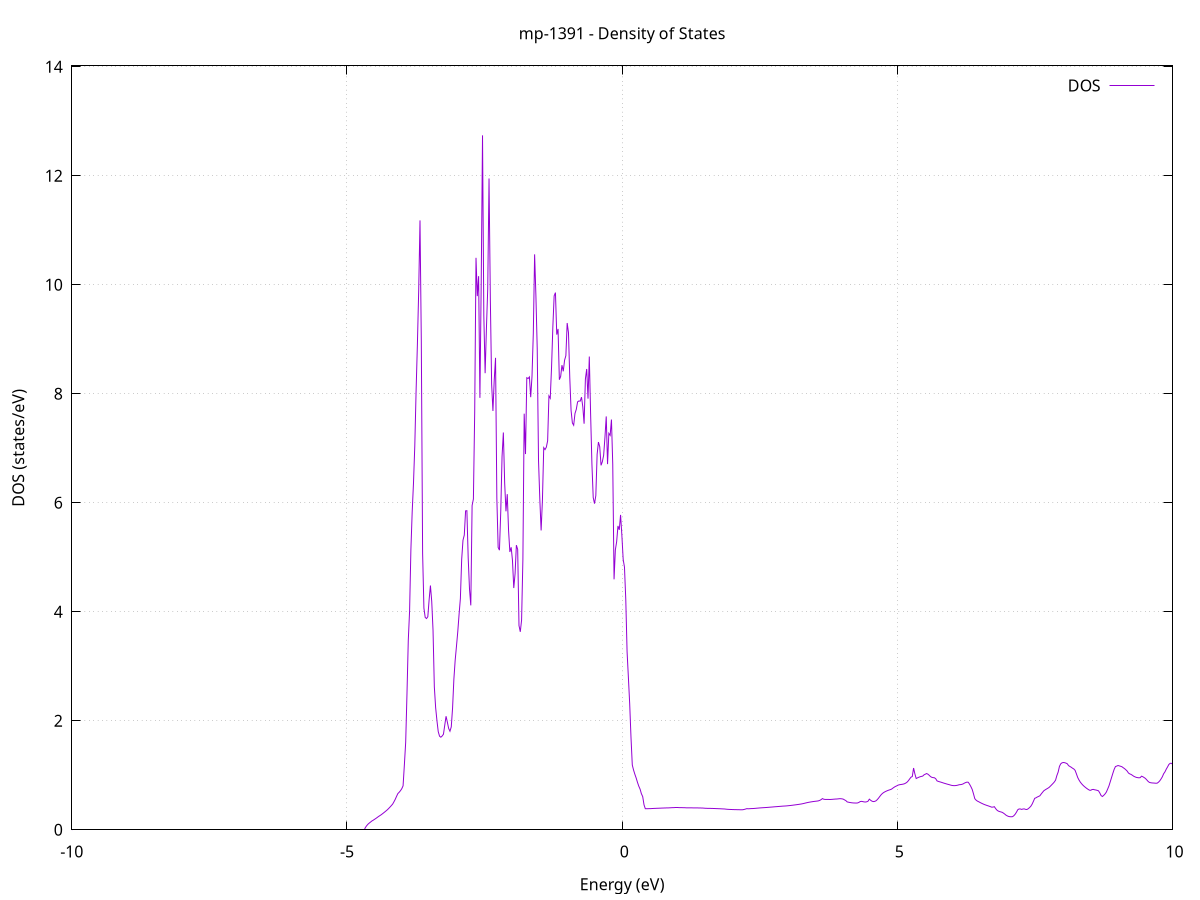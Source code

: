 set title 'mp-1391 - Density of States'
set xlabel 'Energy (eV)'
set ylabel 'DOS (states/eV)'
set grid
set xrange [-10:10]
set yrange [0:14.017]
set xzeroaxis lt -1
set terminal png size 800,600
set output 'mp-1391_dos_gnuplot.png'
plot '-' using 1:2 with lines title 'DOS'
-22.840400 0.000000
-22.816700 0.000000
-22.793100 0.000000
-22.769400 0.000000
-22.745700 0.000000
-22.722100 0.000000
-22.698400 0.000000
-22.674800 0.000000
-22.651100 0.000000
-22.627400 0.000000
-22.603800 0.000000
-22.580100 0.000000
-22.556400 0.000000
-22.532800 0.000000
-22.509100 0.000000
-22.485400 0.000000
-22.461800 0.000000
-22.438100 0.000000
-22.414500 0.000000
-22.390800 0.000000
-22.367100 0.000000
-22.343500 0.000000
-22.319800 0.000000
-22.296100 0.000000
-22.272500 0.000000
-22.248800 0.000000
-22.225100 0.000000
-22.201500 0.000000
-22.177800 0.000000
-22.154200 0.000000
-22.130500 0.000000
-22.106800 0.000000
-22.083200 0.000000
-22.059500 0.000000
-22.035800 0.000000
-22.012200 0.000000
-21.988500 0.000000
-21.964800 0.000000
-21.941200 0.000000
-21.917500 0.000000
-21.893900 0.000000
-21.870200 0.000000
-21.846500 0.000000
-21.822900 0.000000
-21.799200 0.000000
-21.775500 0.000000
-21.751900 0.000000
-21.728200 0.000000
-21.704500 0.000000
-21.680900 0.000000
-21.657200 0.000000
-21.633600 0.000000
-21.609900 0.000000
-21.586200 0.000000
-21.562600 0.000000
-21.538900 0.000000
-21.515200 0.000000
-21.491600 0.000000
-21.467900 0.000000
-21.444200 0.000000
-21.420600 0.000000
-21.396900 0.000000
-21.373300 0.000000
-21.349600 0.000000
-21.325900 0.000000
-21.302300 0.000000
-21.278600 0.000000
-21.254900 0.000000
-21.231300 0.000000
-21.207600 0.000000
-21.183900 0.000000
-21.160300 0.000000
-21.136600 0.000000
-21.113000 0.000000
-21.089300 0.000000
-21.065600 0.000000
-21.042000 0.000000
-21.018300 0.000000
-20.994600 0.000000
-20.971000 0.000000
-20.947300 0.000000
-20.923600 0.000000
-20.900000 0.000000
-20.876300 0.000000
-20.852700 0.000000
-20.829000 0.000000
-20.805300 0.000000
-20.781700 0.000000
-20.758000 0.000000
-20.734300 0.000000
-20.710700 0.000000
-20.687000 0.959300
-20.663300 3.181300
-20.639700 3.475700
-20.616000 3.776600
-20.592400 4.143800
-20.568700 4.564400
-20.545000 5.163900
-20.521400 6.027800
-20.497700 7.285000
-20.474000 9.298800
-20.450400 15.001000
-20.426700 14.900400
-20.403000 0.000000
-20.379400 0.000000
-20.355700 0.000000
-20.332100 0.000000
-20.308400 0.000000
-20.284700 0.000000
-20.261100 0.000000
-20.237400 0.000000
-20.213700 0.000000
-20.190100 0.000000
-20.166400 0.000000
-20.142700 0.000000
-20.119100 0.000000
-20.095400 0.000000
-20.071800 0.000000
-20.048100 0.000000
-20.024400 0.000000
-20.000800 0.000000
-19.977100 0.000000
-19.953400 0.000000
-19.929800 0.000000
-19.906100 0.000000
-19.882400 0.000000
-19.858800 0.000000
-19.835100 0.000000
-19.811500 0.000000
-19.787800 0.000000
-19.764100 0.000000
-19.740500 0.000000
-19.716800 0.000000
-19.693100 0.000000
-19.669500 0.000000
-19.645800 0.000000
-19.622100 0.000000
-19.598500 0.000000
-19.574800 0.000000
-19.551200 0.000000
-19.527500 0.000000
-19.503800 0.000000
-19.480200 0.000000
-19.456500 0.000000
-19.432800 0.000000
-19.409200 0.000000
-19.385500 0.000000
-19.361800 0.000000
-19.338200 0.000000
-19.314500 0.000000
-19.290900 0.000000
-19.267200 0.000000
-19.243500 0.000000
-19.219900 0.000000
-19.196200 0.000000
-19.172500 0.000000
-19.148900 0.000000
-19.125200 0.000000
-19.101500 0.000000
-19.077900 0.000000
-19.054200 0.000000
-19.030600 0.000000
-19.006900 0.000000
-18.983200 0.000000
-18.959600 0.000000
-18.935900 0.000000
-18.912200 0.000000
-18.888600 0.000000
-18.864900 0.000000
-18.841200 0.000000
-18.817600 0.000000
-18.793900 0.000000
-18.770300 0.000000
-18.746600 0.000000
-18.722900 0.000000
-18.699300 0.000000
-18.675600 0.000000
-18.651900 0.000000
-18.628300 0.000000
-18.604600 0.000000
-18.580900 0.000000
-18.557300 0.000000
-18.533600 0.000000
-18.510000 0.000000
-18.486300 0.000000
-18.462600 0.000000
-18.439000 0.000000
-18.415300 0.000000
-18.391600 0.000000
-18.368000 0.000000
-18.344300 0.000000
-18.320600 0.000000
-18.297000 0.000000
-18.273300 0.000000
-18.249700 0.000000
-18.226000 0.000000
-18.202300 0.000000
-18.178700 0.000000
-18.155000 0.000000
-18.131300 0.000000
-18.107700 0.000000
-18.084000 0.000000
-18.060300 0.000000
-18.036700 0.000000
-18.013000 0.000000
-17.989400 0.000000
-17.965700 0.000000
-17.942000 0.000000
-17.918400 0.000000
-17.894700 0.000000
-17.871000 0.000000
-17.847400 0.000000
-17.823700 0.000000
-17.800000 0.000000
-17.776400 0.000000
-17.752700 0.000000
-17.729100 0.000000
-17.705400 0.000000
-17.681700 0.000000
-17.658100 0.000000
-17.634400 0.000000
-17.610700 0.000000
-17.587100 0.000000
-17.563400 0.000000
-17.539700 0.000000
-17.516100 0.000000
-17.492400 0.000000
-17.468800 0.000000
-17.445100 0.000000
-17.421400 0.000000
-17.397800 0.000000
-17.374100 0.000000
-17.350400 0.000000
-17.326800 0.000000
-17.303100 0.000000
-17.279400 0.000000
-17.255800 0.000000
-17.232100 0.000000
-17.208500 0.000000
-17.184800 0.000000
-17.161100 0.000000
-17.137500 0.000000
-17.113800 0.000000
-17.090100 0.000000
-17.066500 0.000000
-17.042800 0.000000
-17.019100 0.000000
-16.995500 0.000000
-16.971800 0.000000
-16.948200 0.000000
-16.924500 0.000000
-16.900800 0.000000
-16.877200 0.000000
-16.853500 0.000000
-16.829800 0.000000
-16.806200 0.000000
-16.782500 0.000000
-16.758800 0.000000
-16.735200 0.000000
-16.711500 0.000000
-16.687900 0.000000
-16.664200 0.000000
-16.640500 0.000000
-16.616900 0.000000
-16.593200 0.000000
-16.569500 0.000000
-16.545900 0.000000
-16.522200 0.000000
-16.498500 0.000000
-16.474900 0.000000
-16.451200 0.000000
-16.427600 0.000000
-16.403900 0.000000
-16.380200 0.000000
-16.356600 0.000000
-16.332900 0.000000
-16.309200 0.000000
-16.285600 0.000000
-16.261900 0.000000
-16.238200 0.000000
-16.214600 0.000000
-16.190900 0.000000
-16.167300 0.000000
-16.143600 0.000000
-16.119900 0.000000
-16.096300 0.000000
-16.072600 0.000000
-16.048900 0.000000
-16.025300 0.000000
-16.001600 0.000000
-15.977900 0.000000
-15.954300 0.000000
-15.930600 0.000000
-15.907000 0.000000
-15.883300 0.000000
-15.859600 0.000000
-15.836000 0.000000
-15.812300 0.000000
-15.788600 0.000000
-15.765000 0.000000
-15.741300 0.000000
-15.717600 0.000000
-15.694000 0.000000
-15.670300 0.000000
-15.646700 0.000000
-15.623000 0.000000
-15.599300 0.000000
-15.575700 0.000000
-15.552000 0.000000
-15.528300 0.000000
-15.504700 0.000000
-15.481000 0.000000
-15.457300 0.000000
-15.433700 0.000000
-15.410000 0.000000
-15.386400 0.000000
-15.362700 0.000000
-15.339000 0.000000
-15.315400 0.000000
-15.291700 0.000000
-15.268000 0.000000
-15.244400 0.000000
-15.220700 0.000000
-15.197000 0.000000
-15.173400 0.000000
-15.149700 0.000000
-15.126100 0.000000
-15.102400 0.000000
-15.078700 0.000000
-15.055100 0.000000
-15.031400 0.000000
-15.007700 0.000000
-14.984100 0.000000
-14.960400 0.000000
-14.936700 0.000000
-14.913100 0.000000
-14.889400 0.000000
-14.865800 0.000000
-14.842100 0.000000
-14.818400 0.000000
-14.794800 0.000000
-14.771100 0.000000
-14.747400 0.000000
-14.723800 0.000000
-14.700100 0.000000
-14.676400 0.000000
-14.652800 0.000000
-14.629100 0.000000
-14.605500 0.000000
-14.581800 0.000000
-14.558100 0.000000
-14.534500 0.000000
-14.510800 0.000000
-14.487100 0.000000
-14.463500 0.000000
-14.439800 0.000000
-14.416100 0.000000
-14.392500 0.000000
-14.368800 0.000000
-14.345200 0.000000
-14.321500 0.000000
-14.297800 0.000000
-14.274200 0.000000
-14.250500 0.000000
-14.226800 0.000000
-14.203200 0.000000
-14.179500 0.000000
-14.155900 0.000000
-14.132200 0.000000
-14.108500 0.000000
-14.084900 0.000000
-14.061200 0.000000
-14.037500 0.000000
-14.013900 0.000000
-13.990200 0.000000
-13.966500 0.000000
-13.942900 0.000000
-13.919200 0.000000
-13.895600 0.000000
-13.871900 0.000000
-13.848200 0.000000
-13.824600 0.000000
-13.800900 0.000000
-13.777200 0.000000
-13.753600 0.000000
-13.729900 0.000000
-13.706200 0.000000
-13.682600 0.000000
-13.658900 0.000000
-13.635300 0.000000
-13.611600 0.000000
-13.587900 0.000000
-13.564300 0.000000
-13.540600 0.000000
-13.516900 0.000000
-13.493300 0.000000
-13.469600 0.000000
-13.445900 0.000000
-13.422300 0.000000
-13.398600 0.000000
-13.375000 0.000000
-13.351300 0.000000
-13.327600 0.000000
-13.304000 0.000000
-13.280300 0.000000
-13.256600 0.000000
-13.233000 0.000000
-13.209300 0.000000
-13.185600 0.000000
-13.162000 0.000000
-13.138300 0.000000
-13.114700 0.000000
-13.091000 0.000000
-13.067300 0.000000
-13.043700 0.000000
-13.020000 0.000000
-12.996300 0.000000
-12.972700 0.000000
-12.949000 0.000000
-12.925300 0.000000
-12.901700 0.000000
-12.878000 0.000000
-12.854400 0.000000
-12.830700 0.000000
-12.807000 0.000000
-12.783400 0.000000
-12.759700 0.000000
-12.736000 0.000000
-12.712400 0.000000
-12.688700 0.000000
-12.665000 0.000000
-12.641400 0.000000
-12.617700 0.000000
-12.594100 0.000000
-12.570400 0.000000
-12.546700 0.000000
-12.523100 0.000000
-12.499400 0.000000
-12.475700 0.000000
-12.452100 0.000000
-12.428400 0.000000
-12.404700 0.000000
-12.381100 0.000000
-12.357400 0.000000
-12.333800 0.000000
-12.310100 0.000000
-12.286400 0.000000
-12.262800 0.000000
-12.239100 0.000000
-12.215400 0.000000
-12.191800 0.000000
-12.168100 0.000000
-12.144400 0.000000
-12.120800 0.000000
-12.097100 0.000000
-12.073500 0.000000
-12.049800 0.000000
-12.026100 0.000000
-12.002500 0.000000
-11.978800 0.000000
-11.955100 0.000000
-11.931500 0.000000
-11.907800 0.000000
-11.884100 0.000000
-11.860500 0.000000
-11.836800 0.000000
-11.813200 0.000000
-11.789500 0.000000
-11.765800 0.000000
-11.742200 0.000000
-11.718500 0.000000
-11.694800 0.000000
-11.671200 0.000000
-11.647500 0.000000
-11.623800 0.000000
-11.600200 0.000000
-11.576500 0.000000
-11.552900 0.000000
-11.529200 0.000000
-11.505500 0.000000
-11.481900 0.000000
-11.458200 0.000000
-11.434500 0.000000
-11.410900 0.000000
-11.387200 0.000000
-11.363500 0.000000
-11.339900 0.000000
-11.316200 0.000000
-11.292600 0.000000
-11.268900 0.000000
-11.245200 0.000000
-11.221600 0.000000
-11.197900 0.000000
-11.174200 0.000000
-11.150600 0.000000
-11.126900 0.000000
-11.103200 0.000000
-11.079600 0.000000
-11.055900 0.000000
-11.032300 0.000000
-11.008600 0.000000
-10.984900 0.000000
-10.961300 0.000000
-10.937600 0.000000
-10.913900 0.000000
-10.890300 0.000000
-10.866600 0.000000
-10.842900 0.000000
-10.819300 0.000000
-10.795600 0.000000
-10.772000 0.000000
-10.748300 0.000000
-10.724600 0.000000
-10.701000 0.000000
-10.677300 0.000000
-10.653600 0.000000
-10.630000 0.000000
-10.606300 0.000000
-10.582600 0.000000
-10.559000 0.000000
-10.535300 0.000000
-10.511700 0.000000
-10.488000 0.000000
-10.464300 0.000000
-10.440700 0.000000
-10.417000 0.000000
-10.393300 0.000000
-10.369700 0.000000
-10.346000 0.000000
-10.322300 0.000000
-10.298700 0.000000
-10.275000 0.000000
-10.251400 0.000000
-10.227700 0.000000
-10.204000 0.000000
-10.180400 0.000000
-10.156700 0.000000
-10.133000 0.000000
-10.109400 0.000000
-10.085700 0.000000
-10.062000 0.000000
-10.038400 0.000000
-10.014700 0.000000
-9.991100 0.000000
-9.967400 0.000000
-9.943700 0.000000
-9.920100 0.000000
-9.896400 0.000000
-9.872700 0.000000
-9.849100 0.000000
-9.825400 0.000000
-9.801700 0.000000
-9.778100 0.000000
-9.754400 0.000000
-9.730800 0.000000
-9.707100 0.000000
-9.683400 0.000000
-9.659800 0.000000
-9.636100 0.000000
-9.612400 0.000000
-9.588800 0.000000
-9.565100 0.000000
-9.541400 0.000000
-9.517800 0.000000
-9.494100 0.000000
-9.470500 0.000000
-9.446800 0.000000
-9.423100 0.000000
-9.399500 0.000000
-9.375800 0.000000
-9.352100 0.000000
-9.328500 0.000000
-9.304800 0.000000
-9.281100 0.000000
-9.257500 0.000000
-9.233800 0.000000
-9.210200 0.000000
-9.186500 0.000000
-9.162800 0.000000
-9.139200 0.000000
-9.115500 0.000000
-9.091800 0.000000
-9.068200 0.000000
-9.044500 0.000000
-9.020800 0.000000
-8.997200 0.000000
-8.973500 0.000000
-8.949900 0.000000
-8.926200 0.000000
-8.902500 0.000000
-8.878900 0.000000
-8.855200 0.000000
-8.831500 0.000000
-8.807900 0.000000
-8.784200 0.000000
-8.760500 0.000000
-8.736900 0.000000
-8.713200 0.000000
-8.689600 0.000000
-8.665900 0.000000
-8.642200 0.000000
-8.618600 0.000000
-8.594900 0.000000
-8.571200 0.000000
-8.547600 0.000000
-8.523900 0.000000
-8.500200 0.000000
-8.476600 0.000000
-8.452900 0.000000
-8.429300 0.000000
-8.405600 0.000000
-8.381900 0.000000
-8.358300 0.000000
-8.334600 0.000000
-8.310900 0.000000
-8.287300 0.000000
-8.263600 0.000000
-8.239900 0.000000
-8.216300 0.000000
-8.192600 0.000000
-8.169000 0.000000
-8.145300 0.000000
-8.121600 0.000000
-8.098000 0.000000
-8.074300 0.000000
-8.050600 0.000000
-8.027000 0.000000
-8.003300 0.000000
-7.979600 0.000000
-7.956000 0.000000
-7.932300 0.000000
-7.908700 0.000000
-7.885000 0.000000
-7.861300 0.000000
-7.837700 0.000000
-7.814000 0.000000
-7.790300 0.000000
-7.766700 0.000000
-7.743000 0.000000
-7.719300 0.000000
-7.695700 0.000000
-7.672000 0.000000
-7.648400 0.000000
-7.624700 0.000000
-7.601000 0.000000
-7.577400 0.000000
-7.553700 0.000000
-7.530000 0.000000
-7.506400 0.000000
-7.482700 0.000000
-7.459000 0.000000
-7.435400 0.000000
-7.411700 0.000000
-7.388100 0.000000
-7.364400 0.000000
-7.340700 0.000000
-7.317100 0.000000
-7.293400 0.000000
-7.269700 0.000000
-7.246100 0.000000
-7.222400 0.000000
-7.198700 0.000000
-7.175100 0.000000
-7.151400 0.000000
-7.127800 0.000000
-7.104100 0.000000
-7.080400 0.000000
-7.056800 0.000000
-7.033100 0.000000
-7.009400 0.000000
-6.985800 0.000000
-6.962100 0.000000
-6.938400 0.000000
-6.914800 0.000000
-6.891100 0.000000
-6.867500 0.000000
-6.843800 0.000000
-6.820100 0.000000
-6.796500 0.000000
-6.772800 0.000000
-6.749100 0.000000
-6.725500 0.000000
-6.701800 0.000000
-6.678100 0.000000
-6.654500 0.000000
-6.630800 0.000000
-6.607200 0.000000
-6.583500 0.000000
-6.559800 0.000000
-6.536200 0.000000
-6.512500 0.000000
-6.488800 0.000000
-6.465200 0.000000
-6.441500 0.000000
-6.417800 0.000000
-6.394200 0.000000
-6.370500 0.000000
-6.346900 0.000000
-6.323200 0.000000
-6.299500 0.000000
-6.275900 0.000000
-6.252200 0.000000
-6.228500 0.000000
-6.204900 0.000000
-6.181200 0.000000
-6.157500 0.000000
-6.133900 0.000000
-6.110200 0.000000
-6.086600 0.000000
-6.062900 0.000000
-6.039200 0.000000
-6.015600 0.000000
-5.991900 0.000000
-5.968200 0.000000
-5.944600 0.000000
-5.920900 0.000000
-5.897200 0.000000
-5.873600 0.000000
-5.849900 0.000000
-5.826300 0.000000
-5.802600 0.000000
-5.778900 0.000000
-5.755300 0.000000
-5.731600 0.000000
-5.707900 0.000000
-5.684300 0.000000
-5.660600 0.000000
-5.636900 0.000000
-5.613300 0.000000
-5.589600 0.000000
-5.566000 0.000000
-5.542300 0.000000
-5.518600 0.000000
-5.495000 0.000000
-5.471300 0.000000
-5.447600 0.000000
-5.424000 0.000000
-5.400300 0.000000
-5.376600 0.000000
-5.353000 0.000000
-5.329300 0.000000
-5.305700 0.000000
-5.282000 0.000000
-5.258300 0.000000
-5.234700 0.000000
-5.211000 0.000000
-5.187300 0.000000
-5.163700 0.000000
-5.140000 0.000000
-5.116300 0.000000
-5.092700 0.000000
-5.069000 0.000000
-5.045400 0.000000
-5.021700 0.000000
-4.998000 0.000000
-4.974400 0.000000
-4.950700 0.000000
-4.927000 0.000000
-4.903400 0.000000
-4.879700 0.000000
-4.856000 0.000000
-4.832400 0.000000
-4.808700 0.000000
-4.785100 0.000000
-4.761400 0.000000
-4.737700 0.000000
-4.714100 0.000000
-4.690400 0.000000
-4.666700 0.038600
-4.643100 0.073200
-4.619400 0.101400
-4.595800 0.122400
-4.572100 0.141000
-4.548400 0.160600
-4.524800 0.174600
-4.501100 0.190500
-4.477400 0.206300
-4.453800 0.223200
-4.430100 0.241200
-4.406400 0.257000
-4.382800 0.272500
-4.359100 0.290400
-4.335500 0.309100
-4.311800 0.328200
-4.288100 0.348000
-4.264500 0.368500
-4.240800 0.392700
-4.217100 0.417800
-4.193500 0.443800
-4.169800 0.471500
-4.146100 0.513900
-4.122500 0.559800
-4.098800 0.613800
-4.075200 0.664300
-4.051500 0.688200
-4.027800 0.717400
-4.004200 0.753300
-3.980500 0.806500
-3.956800 1.193900
-3.933200 1.604200
-3.909500 2.497200
-3.885800 3.479300
-3.862200 4.013300
-3.838500 5.139500
-3.814900 5.835500
-3.791200 6.364400
-3.767500 7.050100
-3.743900 8.052900
-3.720200 8.909400
-3.696500 9.902200
-3.672900 11.181600
-3.649200 8.962700
-3.625500 5.074200
-3.601900 4.067200
-3.578200 3.895700
-3.554600 3.875900
-3.530900 3.909500
-3.507200 4.220700
-3.483600 4.482000
-3.459900 4.189800
-3.436200 3.660200
-3.412600 2.623000
-3.388900 2.241400
-3.365200 2.002700
-3.341600 1.801200
-3.317900 1.717300
-3.294300 1.698600
-3.270600 1.720200
-3.246900 1.753000
-3.223300 1.918100
-3.199600 2.083200
-3.175900 1.974700
-3.152300 1.859100
-3.128600 1.808300
-3.104900 1.888000
-3.081300 2.230300
-3.057600 2.759200
-3.034000 3.108300
-3.010300 3.367300
-2.986600 3.634900
-2.963000 3.953400
-2.939300 4.242300
-2.915600 4.962000
-2.892000 5.312200
-2.868300 5.407500
-2.844600 5.851900
-2.821000 5.854600
-2.797300 4.990000
-2.773700 4.421200
-2.750000 4.117200
-2.726300 5.949500
-2.702700 6.069000
-2.679000 7.670700
-2.655300 10.495000
-2.631700 9.792500
-2.608000 10.158300
-2.584300 7.925300
-2.560700 10.037100
-2.537000 12.742300
-2.513400 9.435300
-2.489700 8.377900
-2.466000 9.200400
-2.442400 9.926400
-2.418700 11.950500
-2.395000 9.740400
-2.371400 8.179400
-2.347700 7.685100
-2.324000 8.256300
-2.300400 8.659600
-2.276700 6.084100
-2.253100 5.180800
-2.229400 5.130500
-2.205700 5.838200
-2.182100 6.851000
-2.158400 7.290300
-2.134700 6.365100
-2.111100 5.843300
-2.087400 6.157900
-2.063700 5.488800
-2.040100 5.097600
-2.016400 5.183600
-1.992800 4.942300
-1.969100 4.436100
-1.945400 4.697500
-1.921800 5.222800
-1.898100 5.143500
-1.874400 3.747600
-1.850800 3.632200
-1.827100 3.848600
-1.803400 4.961600
-1.779800 7.635400
-1.756100 6.894500
-1.732500 8.294300
-1.708800 8.280300
-1.685100 8.309600
-1.661500 7.938600
-1.637800 8.322500
-1.614100 9.106800
-1.590500 10.558200
-1.566800 9.792900
-1.543100 8.829700
-1.519500 6.777900
-1.495800 6.064200
-1.472200 5.492200
-1.448500 6.048600
-1.424800 7.011800
-1.401200 6.976100
-1.377500 7.020000
-1.353800 7.137600
-1.330200 7.961300
-1.306500 7.918600
-1.282800 8.485400
-1.259200 9.224500
-1.235500 9.796700
-1.211900 9.856600
-1.188200 9.085800
-1.164500 9.190000
-1.140900 8.258500
-1.117200 8.318100
-1.093500 8.525700
-1.069900 8.412700
-1.046200 8.615200
-1.022500 8.699700
-0.998900 9.298600
-0.975200 9.122600
-0.951600 8.300300
-0.927900 7.694900
-0.904200 7.465000
-0.880600 7.422600
-0.856900 7.638800
-0.833200 7.714200
-0.809600 7.851800
-0.785900 7.868400
-0.762200 7.865000
-0.738600 7.938200
-0.714900 7.761200
-0.691300 7.451400
-0.667600 8.272300
-0.643900 8.454900
-0.620300 7.910800
-0.596600 8.683500
-0.572900 7.627700
-0.549300 6.713700
-0.525600 6.096200
-0.501900 5.984200
-0.478300 6.131500
-0.454600 6.889500
-0.431000 7.113900
-0.407300 7.029800
-0.383600 6.687200
-0.360000 6.751800
-0.336300 6.871400
-0.312600 7.199800
-0.289000 7.584600
-0.265300 6.710000
-0.241600 7.273800
-0.218000 7.237700
-0.194300 7.527600
-0.170700 6.703400
-0.147000 4.595600
-0.123300 5.135300
-0.099700 5.286300
-0.076000 5.575300
-0.052300 5.503500
-0.028700 5.777800
-0.005000 5.404100
0.018700 4.962000
0.042300 4.820000
0.066000 4.224800
0.089600 3.270600
0.113300 2.798100
0.137000 2.316000
0.160600 1.700800
0.184300 1.189000
0.208000 1.093500
0.231600 1.017000
0.255300 0.948300
0.279000 0.869000
0.302600 0.799800
0.326300 0.744700
0.349900 0.661000
0.373600 0.608800
0.397300 0.458600
0.420900 0.386400
0.444600 0.386500
0.468300 0.387000
0.491900 0.387700
0.515600 0.388200
0.539300 0.389500
0.562900 0.390900
0.586600 0.392200
0.610200 0.393300
0.633900 0.394300
0.657600 0.395200
0.681200 0.396200
0.704900 0.397200
0.728600 0.398200
0.752200 0.399100
0.775900 0.400000
0.799600 0.400900
0.823200 0.401200
0.846900 0.402000
0.870500 0.403500
0.894200 0.404900
0.917900 0.406100
0.941500 0.406600
0.965200 0.406500
0.988900 0.406500
1.012500 0.406500
1.036200 0.406400
1.059900 0.406200
1.083500 0.405900
1.107200 0.405500
1.130800 0.405000
1.154500 0.403400
1.178200 0.402700
1.201800 0.402500
1.225500 0.402400
1.249200 0.402200
1.272800 0.402000
1.296500 0.401800
1.320200 0.401700
1.343800 0.401500
1.367500 0.401100
1.391100 0.400600
1.414800 0.400000
1.438500 0.399400
1.462100 0.398700
1.485800 0.396800
1.509500 0.394800
1.533100 0.393800
1.556800 0.393000
1.580500 0.392500
1.604100 0.392300
1.627800 0.391900
1.651400 0.391000
1.675100 0.390000
1.698800 0.389000
1.722400 0.388100
1.746100 0.387100
1.769800 0.386100
1.793400 0.385000
1.817100 0.383800
1.840800 0.382600
1.864400 0.381200
1.888100 0.378100
1.911700 0.375800
1.935400 0.374200
1.959100 0.373100
1.982700 0.372000
2.006400 0.371000
2.030100 0.370200
2.053700 0.369600
2.077400 0.369000
2.101100 0.368500
2.124700 0.367900
2.148400 0.367400
2.172000 0.366900
2.195700 0.368200
2.219400 0.373900
2.243000 0.380500
2.266700 0.387800
2.290400 0.385000
2.314000 0.386600
2.337700 0.388400
2.361400 0.389300
2.385000 0.390400
2.408700 0.392400
2.432300 0.394600
2.456000 0.396600
2.479700 0.399000
2.503300 0.400900
2.527000 0.402700
2.550700 0.404400
2.574300 0.405900
2.598000 0.407400
2.621700 0.409000
2.645300 0.411000
2.669000 0.413000
2.692600 0.415000
2.716300 0.417000
2.740000 0.419000
2.763600 0.421000
2.787300 0.423000
2.811000 0.424800
2.834600 0.426800
2.858300 0.428800
2.882000 0.430800
2.905600 0.432800
2.929300 0.434600
2.952900 0.435800
2.976600 0.437400
3.000300 0.439600
3.023900 0.442100
3.047600 0.444700
3.071300 0.447400
3.094900 0.450300
3.118600 0.453500
3.142300 0.456700
3.165900 0.459900
3.189600 0.463200
3.213200 0.466700
3.236900 0.470300
3.260600 0.474400
3.284200 0.479300
3.307900 0.484900
3.331600 0.490900
3.355200 0.496600
3.378900 0.501800
3.402600 0.506500
3.426200 0.510600
3.449900 0.514500
3.473500 0.518100
3.497200 0.521300
3.520900 0.524200
3.544500 0.526900
3.568200 0.531200
3.591900 0.540300
3.615500 0.553500
3.639200 0.572500
3.662900 0.560500
3.686500 0.557100
3.710200 0.556900
3.733800 0.556600
3.757500 0.556300
3.781200 0.555900
3.804800 0.557500
3.828500 0.559600
3.852200 0.561700
3.875800 0.563600
3.899500 0.564800
3.923200 0.567100
3.946800 0.569800
3.970500 0.570000
3.994100 0.567500
4.017800 0.562000
4.041500 0.548000
4.065100 0.534800
4.088800 0.511400
4.112500 0.505800
4.136100 0.500900
4.159800 0.497000
4.183500 0.493900
4.207100 0.491800
4.230800 0.491100
4.254400 0.490200
4.278100 0.492200
4.301800 0.502500
4.325400 0.517500
4.349100 0.521400
4.372800 0.516700
4.396400 0.511400
4.420100 0.509400
4.443800 0.513600
4.467400 0.523800
4.491100 0.561800
4.514700 0.541800
4.538400 0.525600
4.562100 0.517000
4.585700 0.520300
4.609400 0.529500
4.633100 0.550500
4.656700 0.578100
4.680400 0.610000
4.704100 0.640800
4.727700 0.665000
4.751400 0.683200
4.775000 0.696800
4.798700 0.708600
4.822400 0.718900
4.846000 0.727900
4.869700 0.735700
4.893400 0.744800
4.917000 0.762600
4.940700 0.779700
4.964300 0.794300
4.988000 0.804800
5.011700 0.818600
5.035300 0.825400
5.059000 0.829900
5.082700 0.833200
5.106300 0.837800
5.130000 0.844700
5.153700 0.857000
5.177300 0.874100
5.201000 0.900500
5.224600 0.933700
5.248300 0.965000
5.272000 0.977400
5.295600 1.132700
5.319300 1.024800
5.343000 0.940500
5.366600 0.952600
5.390300 0.963800
5.414000 0.972900
5.437600 0.979300
5.461300 0.985000
5.484900 1.007900
5.508600 1.020000
5.532300 1.032000
5.555900 1.020000
5.579600 0.999600
5.603300 0.976300
5.626900 0.962400
5.650600 0.957200
5.674300 0.954200
5.697900 0.936500
5.721600 0.897100
5.745200 0.887600
5.768900 0.880400
5.792600 0.873600
5.816200 0.865900
5.839900 0.857700
5.863600 0.850300
5.887200 0.843300
5.910900 0.836300
5.934600 0.830100
5.958200 0.823000
5.981900 0.816200
6.005500 0.811700
6.029200 0.809700
6.052900 0.810700
6.076500 0.813700
6.100200 0.819300
6.123900 0.826700
6.147500 0.828400
6.171200 0.832900
6.194900 0.841500
6.218500 0.855700
6.242200 0.866900
6.265800 0.874400
6.289500 0.871600
6.313200 0.835200
6.336800 0.791500
6.360500 0.740700
6.384200 0.659000
6.407800 0.570700
6.431500 0.543500
6.455200 0.526100
6.478800 0.514500
6.502500 0.501100
6.526100 0.489100
6.549800 0.477800
6.573500 0.466800
6.597100 0.457700
6.620800 0.449000
6.644500 0.441000
6.668100 0.432800
6.691800 0.424000
6.715500 0.414800
6.739100 0.416300
6.762800 0.423700
6.786400 0.388600
6.810100 0.360700
6.833800 0.343500
6.857400 0.334100
6.881100 0.327700
6.904800 0.320200
6.928400 0.305500
6.952100 0.287800
6.975800 0.267500
6.999400 0.254200
7.023100 0.244300
7.046700 0.239800
7.070400 0.238600
7.094100 0.241000
7.117700 0.258500
7.141400 0.285700
7.165100 0.323300
7.188700 0.367800
7.212400 0.382300
7.236100 0.381500
7.259700 0.373900
7.283400 0.381400
7.307000 0.382900
7.330700 0.374200
7.354400 0.371800
7.378000 0.385800
7.401700 0.406800
7.425400 0.431500
7.449000 0.469600
7.472700 0.522100
7.496400 0.577000
7.520000 0.586700
7.543700 0.601400
7.567300 0.611800
7.591000 0.624500
7.614700 0.657300
7.638300 0.687100
7.662000 0.715800
7.685700 0.732000
7.709300 0.747000
7.733000 0.761100
7.756700 0.776700
7.780300 0.799500
7.804000 0.824000
7.827600 0.848500
7.851300 0.875200
7.875000 0.909900
7.898600 0.993700
7.922300 1.058800
7.946000 1.163300
7.969600 1.210500
7.993300 1.228800
8.017000 1.234600
8.040600 1.231200
8.064300 1.222800
8.087900 1.211300
8.111600 1.177000
8.135300 1.161900
8.158900 1.148200
8.182600 1.130300
8.206300 1.116200
8.229900 1.091000
8.253600 1.027800
8.277300 0.960300
8.300900 0.913700
8.324600 0.875100
8.348200 0.844800
8.371900 0.818900
8.395600 0.796300
8.419200 0.776400
8.442900 0.758000
8.466600 0.741500
8.490200 0.726900
8.513900 0.724200
8.537600 0.737900
8.561200 0.740900
8.584900 0.733800
8.608500 0.729600
8.632200 0.723200
8.655900 0.714300
8.679500 0.674700
8.703200 0.626700
8.726900 0.610700
8.750500 0.631600
8.774200 0.657500
8.797900 0.691500
8.821500 0.746200
8.845200 0.804100
8.868800 0.880700
8.892500 0.958000
8.916200 1.035800
8.939800 1.107700
8.963500 1.160000
8.987200 1.168900
9.010800 1.179100
9.034500 1.172000
9.058200 1.164900
9.081800 1.156200
9.105500 1.138300
9.129100 1.121900
9.152800 1.100500
9.176500 1.076600
9.200100 1.041000
9.223800 1.025400
9.247500 1.015500
9.271100 1.000100
9.294800 0.982700
9.318500 0.971100
9.342100 0.961600
9.365800 0.957000
9.389400 0.953400
9.413100 0.956300
9.436800 0.983200
9.460400 0.973600
9.484100 0.958700
9.507800 0.942400
9.531400 0.916900
9.555100 0.889600
9.578800 0.870200
9.602400 0.863400
9.626100 0.859800
9.649700 0.858200
9.673400 0.856400
9.697100 0.854000
9.720700 0.855100
9.744400 0.872600
9.768100 0.897300
9.791700 0.931900
9.815400 0.972100
9.839100 1.027700
9.862700 1.062300
9.886400 1.111600
9.910000 1.152800
9.933700 1.198100
9.957400 1.219000
9.981000 1.219800
10.004700 1.199000
10.028400 1.188300
10.052000 1.195100
10.075700 1.209000
10.099400 1.230100
10.123000 1.259600
10.146700 1.297900
10.170300 1.320700
10.194000 1.318500
10.217700 1.311000
10.241300 1.301200
10.265000 1.328300
10.288700 1.267600
10.312300 1.253900
10.336000 1.239800
10.359700 1.222200
10.383300 1.204000
10.407000 1.187000
10.430600 1.175900
10.454300 1.151400
10.478000 1.118100
10.501600 1.090400
10.525300 1.067500
10.549000 1.047700
10.572600 1.033700
10.596300 1.022700
10.620000 1.015400
10.643600 1.014600
10.667300 1.016800
10.690900 1.046300
10.714600 1.101800
10.738300 1.054200
10.761900 1.057100
10.785600 1.038500
10.809300 1.017500
10.832900 0.993900
10.856600 0.967600
10.880300 0.941800
10.903900 0.926300
10.927600 0.916200
10.951200 0.904900
10.974900 0.893400
10.998600 0.887000
11.022200 0.882900
11.045900 0.880800
11.069600 0.880400
11.093200 0.866700
11.116900 0.832100
11.140600 0.820800
11.164200 0.813900
11.187900 0.807400
11.211500 0.801300
11.235200 0.807800
11.258900 0.849200
11.282500 0.899600
11.306200 0.932900
11.329900 0.972700
11.353500 1.013700
11.377200 1.049000
11.400900 1.080500
11.424500 1.109300
11.448200 1.132600
11.471800 1.141400
11.495500 1.127600
11.519200 1.097800
11.542800 1.063100
11.566500 1.032100
11.590200 0.963700
11.613800 0.921800
11.637500 0.901200
11.661200 0.886200
11.684800 0.889000
11.708500 0.903900
11.732100 0.922700
11.755800 0.946900
11.779500 0.972600
11.803100 0.986500
11.826800 1.024800
11.850500 1.041300
11.874100 1.066900
11.897800 1.104500
11.921500 1.171900
11.945100 1.196200
11.968800 1.184500
11.992400 1.188400
12.016100 1.222200
12.039800 1.264700
12.063400 1.307400
12.087100 1.425000
12.110800 1.501900
12.134400 1.510700
12.158100 1.485700
12.181800 1.534500
12.205400 1.540800
12.229100 1.557200
12.252700 1.572000
12.276400 1.524900
12.300100 1.416300
12.323700 1.361500
12.347400 1.323600
12.371100 1.283300
12.394700 1.245800
12.418400 1.219700
12.442100 1.201300
12.465700 1.187900
12.489400 1.173700
12.513000 1.158000
12.536700 1.146900
12.560400 1.141800
12.584000 1.157300
12.607700 1.201900
12.631400 1.200700
12.655000 1.198900
12.678700 1.205900
12.702400 1.204700
12.726000 1.173200
12.749700 1.128900
12.773300 1.159400
12.797000 1.180900
12.820700 1.175200
12.844300 1.142100
12.868000 1.125100
12.891700 1.119000
12.915300 1.103100
12.939000 1.089400
12.962700 1.084800
12.986300 1.071700
13.010000 1.041400
13.033600 1.041600
13.057300 1.037800
13.081000 1.047200
13.104600 1.064500
13.128300 1.083000
13.152000 1.104600
13.175600 1.123500
13.199300 1.146700
13.223000 1.171000
13.246600 1.177200
13.270300 1.177900
13.293900 1.179600
13.317600 1.186400
13.341300 1.198500
13.364900 1.210500
13.388600 1.220600
13.412300 1.211000
13.435900 1.254700
13.459600 1.309400
13.483300 1.300600
13.506900 1.275900
13.530600 1.276500
13.554200 1.278000
13.577900 1.279400
13.601600 1.291700
13.625200 1.338200
13.648900 1.393700
13.672600 1.426800
13.696200 1.444100
13.719900 1.462800
13.743600 1.464100
13.767200 1.428800
13.790900 1.424000
13.814500 1.426800
13.838200 1.421500
13.861900 1.415600
13.885500 1.403800
13.909200 1.392000
13.932900 1.388100
13.956500 1.387400
13.980200 1.377800
14.003900 1.376800
14.027500 1.357000
14.051200 1.338400
14.074800 1.326400
14.098500 1.322800
14.122200 1.320500
14.145800 1.316800
14.169500 1.310100
14.193200 1.300000
14.216800 1.295400
14.240500 1.290400
14.264100 1.285400
14.287800 1.278200
14.311500 1.270900
14.335100 1.267900
14.358800 1.272000
14.382500 1.281800
14.406100 1.294500
14.429800 1.303300
14.453500 1.312300
14.477100 1.316400
14.500800 1.311600
14.524400 1.312200
14.548100 1.319400
14.571800 1.320200
14.595400 1.314100
14.619100 1.312700
14.642800 1.308400
14.666400 1.310100
14.690100 1.314200
14.713800 1.320800
14.737400 1.329800
14.761100 1.304300
14.784700 1.265200
14.808400 1.239800
14.832100 1.222900
14.855700 1.212600
14.879400 1.206000
14.903100 1.194400
14.926700 1.174900
14.950400 1.167400
14.974100 1.160700
14.997700 1.150600
15.021400 1.142200
15.045000 1.134400
15.068700 1.126800
15.092400 1.119100
15.116000 1.110900
15.139700 1.110700
15.163400 1.097100
15.187000 1.084100
15.210700 1.076300
15.234400 1.069100
15.258000 1.062500
15.281700 1.056300
15.305300 1.050400
15.329000 1.044600
15.352700 1.039000
15.376300 1.033900
15.400000 1.028900
15.423700 1.025900
15.447300 1.023100
15.471000 1.018200
15.494700 1.013300
15.518300 1.009800
15.542000 1.001800
15.565600 0.991500
15.589300 0.981200
15.613000 0.970800
15.636600 0.960900
15.660300 0.952000
15.684000 0.947300
15.707600 0.941800
15.731300 0.930400
15.755000 0.923000
15.778600 0.918200
15.802300 0.914300
15.825900 0.917200
15.849600 0.918800
15.873300 0.919800
15.896900 0.915200
15.920600 0.913300
15.944300 0.919900
15.967900 0.920400
15.991600 0.911200
16.015300 0.903500
16.038900 0.898100
16.062600 0.894100
16.086200 0.893000
16.109900 0.892100
16.133600 0.892900
16.157200 0.895200
16.180900 0.899500
16.204600 0.904600
16.228200 0.910100
16.251900 0.915500
16.275600 0.923300
16.299200 0.935200
16.322900 0.945800
16.346500 0.966700
16.370200 0.987800
16.393900 1.009800
16.417500 1.027600
16.441200 1.057200
16.464900 1.088300
16.488500 1.187400
16.512200 1.354100
16.535900 1.270300
16.559500 1.207700
16.583200 1.173800
16.606800 1.153900
16.630500 1.120600
16.654200 1.093200
16.677800 1.069100
16.701500 1.048800
16.725200 1.032500
16.748800 1.019100
16.772500 1.008900
16.796200 0.999100
16.819800 0.990600
16.843500 0.983400
16.867100 0.972400
16.890800 0.959800
16.914500 0.951000
16.938100 0.937400
16.961800 0.930000
16.985500 0.924200
17.009100 0.918500
17.032800 0.912500
17.056500 0.906200
17.080100 0.900600
17.103800 0.896800
17.127400 0.895100
17.151100 0.891900
17.174800 0.886800
17.198400 0.880200
17.222100 0.874000
17.245800 0.867100
17.269400 0.860800
17.293100 0.854800
17.316800 0.848600
17.340400 0.840400
17.364100 0.824200
17.387700 0.810400
17.411400 0.796900
17.435100 0.781500
17.458700 0.763900
17.482400 0.750700
17.506100 0.738100
17.529700 0.725800
17.553400 0.713600
17.577100 0.704300
17.600700 0.700800
17.624400 0.703300
17.648000 0.711200
17.671700 0.724000
17.695400 0.804500
17.719000 0.953600
17.742700 1.156100
17.766400 1.109400
17.790000 1.139900
17.813700 1.168100
17.837400 1.172900
17.861000 1.172900
17.884700 1.204800
17.908300 1.254800
17.932000 1.280000
17.955700 1.299900
17.979300 1.339300
18.003000 1.398700
18.026700 1.450100
18.050300 1.493500
18.074000 1.524800
18.097700 1.571300
18.121300 1.620300
18.145000 1.670500
18.168600 1.722100
18.192300 1.753100
18.216000 1.752800
18.239600 1.758200
18.263300 1.760100
18.287000 1.761500
18.310600 1.796800
18.334300 1.794400
18.358000 1.799900
18.381600 1.816000
18.405300 1.858900
18.428900 1.928800
18.452600 2.026400
18.476300 2.093300
18.499900 2.144600
18.523600 2.198100
18.547300 2.267100
18.570900 2.402100
18.594600 2.451100
18.618300 2.535900
18.641900 2.541700
18.665600 2.527700
18.689200 2.540100
18.712900 2.564300
18.736600 2.589600
18.760200 2.624100
18.783900 2.679600
18.807600 2.746300
18.831200 2.756000
18.854900 2.756200
18.878600 2.735600
18.902200 2.682300
18.925900 2.614500
18.949500 2.615400
18.973200 2.668800
18.996900 2.490100
19.020500 2.389800
19.044200 2.083600
19.067900 1.867300
19.091500 1.739800
19.115200 1.631600
19.138900 1.550600
19.162500 1.503900
19.186200 1.453700
19.209800 1.426200
19.233500 1.372600
19.257200 1.361800
19.280800 1.363500
19.304500 1.377000
19.328200 1.389700
19.351800 1.400300
19.375500 1.405300
19.399200 1.409000
19.422800 1.416000
19.446500 1.416800
19.470100 1.412900
19.493800 1.404800
19.517500 1.387400
19.541100 1.359000
19.564800 1.344500
19.588500 1.337200
19.612100 1.337800
19.635800 1.345000
19.659500 1.342600
19.683100 1.361500
19.706800 1.351800
19.730400 1.341200
19.754100 1.336100
19.777800 1.327500
19.801400 1.370500
19.825100 1.334500
19.848800 1.325700
19.872400 1.336400
19.896100 1.418700
19.919800 1.424400
19.943400 1.394300
19.967100 1.381800
19.990700 1.380600
20.014400 1.370800
20.038100 1.325800
20.061700 1.282400
20.085400 1.264900
20.109100 1.260100
20.132700 1.265800
20.156400 1.264600
20.180100 1.219600
20.203700 1.158300
20.227400 1.109400
20.251000 1.068900
20.274700 1.037400
20.298400 1.014500
20.322000 1.023100
20.345700 1.160900
20.369400 1.104600
20.393000 1.091300
20.416700 1.087000
20.440400 1.087200
20.464000 1.056000
20.487700 1.010600
20.511300 0.965000
20.535000 0.911100
20.558700 0.853400
20.582300 0.790700
20.606000 0.745300
20.629700 0.711700
20.653300 0.682000
20.677000 0.653100
20.700700 0.628900
20.724300 0.618400
20.748000 0.614400
20.771600 0.609400
20.795300 0.600800
20.819000 0.581900
20.842600 0.563300
20.866300 0.543400
20.890000 0.522800
20.913600 0.499200
20.937300 0.472100
20.961000 0.442000
20.984600 0.413300
21.008300 0.386900
21.031900 0.361700
21.055600 0.337300
21.079300 0.313200
21.102900 0.290500
21.126600 0.270300
21.150300 0.252600
21.173900 0.236500
21.197600 0.220500
21.221300 0.204800
21.244900 0.189300
21.268600 0.174600
21.292200 0.160900
21.315900 0.148900
21.339600 0.138400
21.363200 0.127800
21.386900 0.115700
21.410600 0.100700
21.434200 0.093000
21.457900 0.089600
21.481600 0.086400
21.505200 0.083200
21.528900 0.079700
21.552500 0.075700
21.576200 0.070500
21.599900 0.065400
21.623500 0.060500
21.647200 0.055900
21.670900 0.051400
21.694500 0.047100
21.718200 0.043200
21.741900 0.039500
21.765500 0.036200
21.789200 0.033200
21.812800 0.030200
21.836500 0.027400
21.860200 0.024600
21.883800 0.021900
21.907500 0.019200
21.931200 0.016600
21.954800 0.014300
21.978500 0.012200
22.002200 0.010500
22.025800 0.009100
22.049500 0.007800
22.073100 0.006500
22.096800 0.005400
22.120500 0.004400
22.144100 0.003500
22.167800 0.002700
22.191500 0.002000
22.215100 0.001400
22.238800 0.000900
22.262500 0.000500
22.286100 0.000200
22.309800 0.000100
22.333400 0.000000
22.357100 0.000000
22.380800 0.000000
22.404400 0.000000
22.428100 0.000000
22.451800 0.000000
22.475400 0.000000
22.499100 0.000000
22.522800 0.000000
22.546400 0.000000
22.570100 0.000000
22.593700 0.000000
22.617400 0.000000
22.641100 0.000000
22.664700 0.000000
22.688400 0.000000
22.712100 0.000000
22.735700 0.000000
22.759400 0.000000
22.783100 0.000000
22.806700 0.000000
22.830400 0.000000
22.854000 0.000000
22.877700 0.000000
22.901400 0.000000
22.925000 0.000000
22.948700 0.000000
22.972400 0.000000
22.996000 0.000000
23.019700 0.000000
23.043400 0.000000
23.067000 0.000000
23.090700 0.000000
23.114300 0.000000
23.138000 0.000000
23.161700 0.000000
23.185300 0.000000
23.209000 0.000000
23.232700 0.000000
23.256300 0.000000
23.280000 0.000000
23.303700 0.000000
23.327300 0.000000
23.351000 0.000000
23.374600 0.000000
23.398300 0.000000
23.422000 0.000000
23.445600 0.000000
23.469300 0.000000
23.493000 0.000000
23.516600 0.000000
23.540300 0.000000
23.564000 0.000000
23.587600 0.000000
23.611300 0.000000
23.634900 0.000000
23.658600 0.000000
23.682300 0.000000
23.705900 0.000000
23.729600 0.000000
23.753300 0.000000
23.776900 0.000000
23.800600 0.000000
23.824200 0.000000
23.847900 0.000000
23.871600 0.000000
23.895200 0.000000
23.918900 0.000000
23.942600 0.000000
23.966200 0.000000
23.989900 0.000000
24.013600 0.000000
24.037200 0.000000
24.060900 0.000000
24.084500 0.000000
24.108200 0.000000
24.131900 0.000000
24.155500 0.000000
24.179200 0.000000
24.202900 0.000000
24.226500 0.000000
24.250200 0.000000
24.273900 0.000000
24.297500 0.000000
24.321200 0.000000
24.344800 0.000000
24.368500 0.000000
24.392200 0.000000
24.415800 0.000000
24.439500 0.000000
24.463200 0.000000
24.486800 0.000000
e
